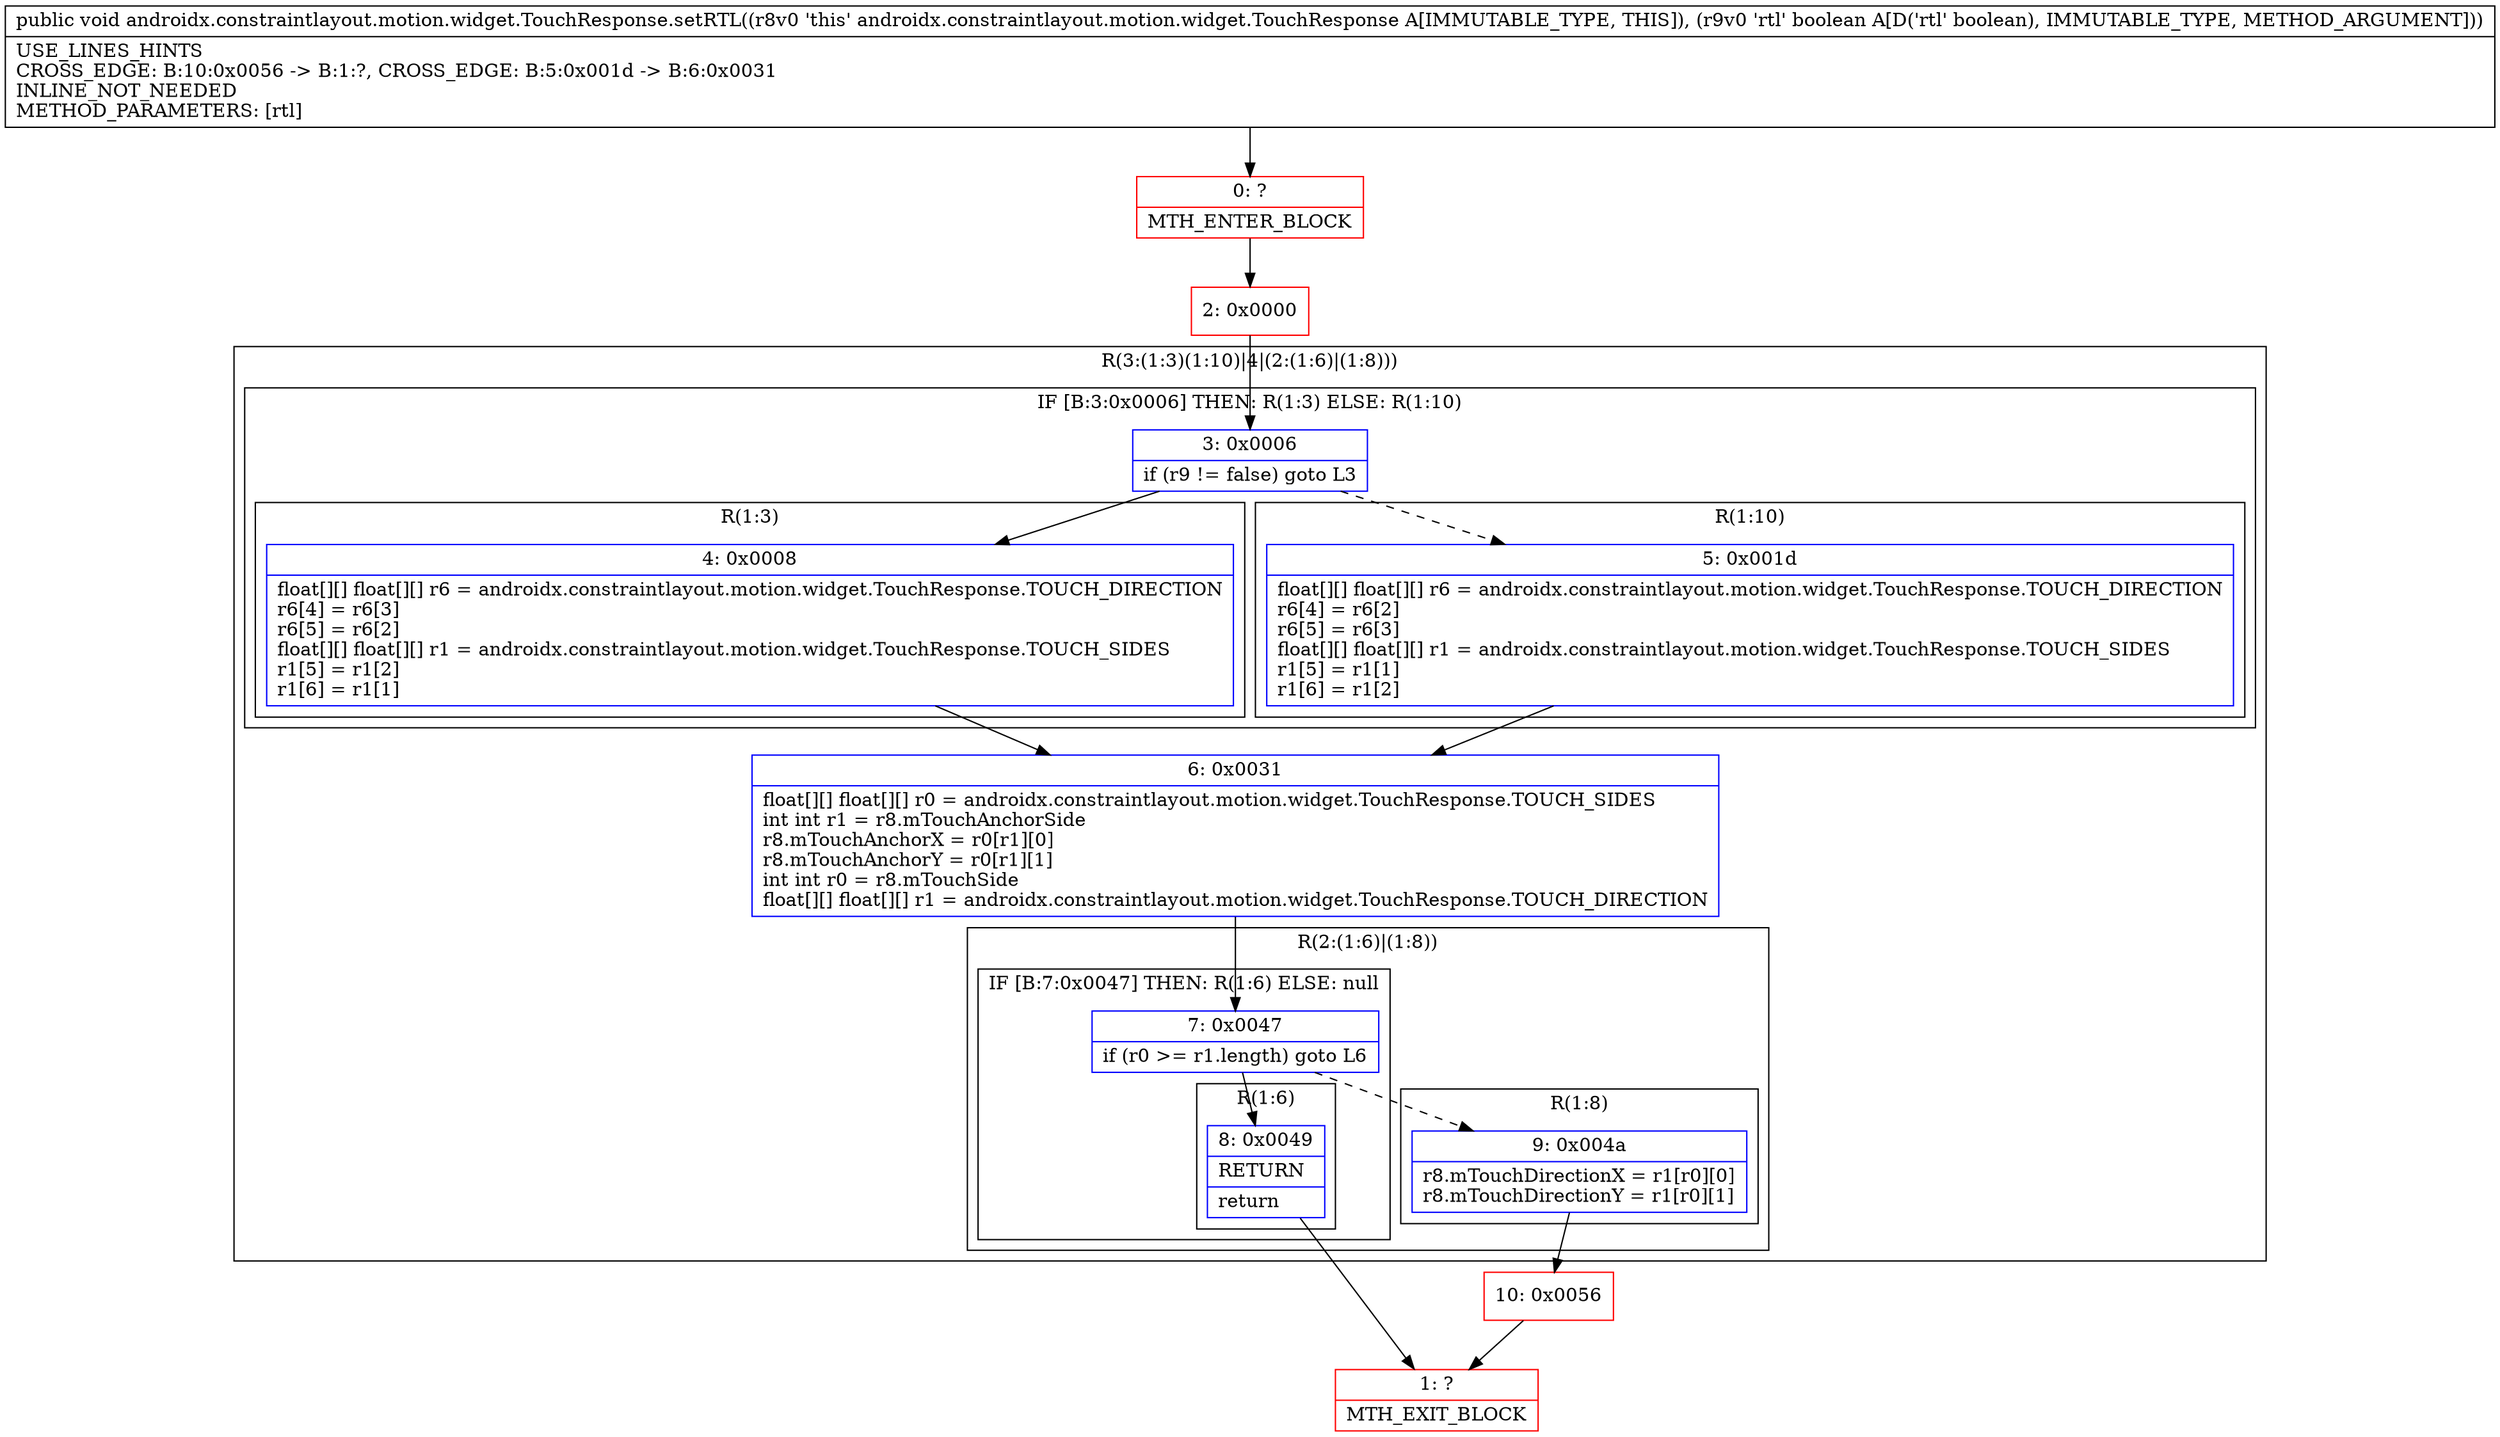 digraph "CFG forandroidx.constraintlayout.motion.widget.TouchResponse.setRTL(Z)V" {
subgraph cluster_Region_941185888 {
label = "R(3:(1:3)(1:10)|4|(2:(1:6)|(1:8)))";
node [shape=record,color=blue];
subgraph cluster_IfRegion_422671402 {
label = "IF [B:3:0x0006] THEN: R(1:3) ELSE: R(1:10)";
node [shape=record,color=blue];
Node_3 [shape=record,label="{3\:\ 0x0006|if (r9 != false) goto L3\l}"];
subgraph cluster_Region_1103580998 {
label = "R(1:3)";
node [shape=record,color=blue];
Node_4 [shape=record,label="{4\:\ 0x0008|float[][] float[][] r6 = androidx.constraintlayout.motion.widget.TouchResponse.TOUCH_DIRECTION\lr6[4] = r6[3]\lr6[5] = r6[2]\lfloat[][] float[][] r1 = androidx.constraintlayout.motion.widget.TouchResponse.TOUCH_SIDES\lr1[5] = r1[2]\lr1[6] = r1[1]\l}"];
}
subgraph cluster_Region_1895636889 {
label = "R(1:10)";
node [shape=record,color=blue];
Node_5 [shape=record,label="{5\:\ 0x001d|float[][] float[][] r6 = androidx.constraintlayout.motion.widget.TouchResponse.TOUCH_DIRECTION\lr6[4] = r6[2]\lr6[5] = r6[3]\lfloat[][] float[][] r1 = androidx.constraintlayout.motion.widget.TouchResponse.TOUCH_SIDES\lr1[5] = r1[1]\lr1[6] = r1[2]\l}"];
}
}
Node_6 [shape=record,label="{6\:\ 0x0031|float[][] float[][] r0 = androidx.constraintlayout.motion.widget.TouchResponse.TOUCH_SIDES\lint int r1 = r8.mTouchAnchorSide\lr8.mTouchAnchorX = r0[r1][0]\lr8.mTouchAnchorY = r0[r1][1]\lint int r0 = r8.mTouchSide\lfloat[][] float[][] r1 = androidx.constraintlayout.motion.widget.TouchResponse.TOUCH_DIRECTION\l}"];
subgraph cluster_Region_270301335 {
label = "R(2:(1:6)|(1:8))";
node [shape=record,color=blue];
subgraph cluster_IfRegion_729650490 {
label = "IF [B:7:0x0047] THEN: R(1:6) ELSE: null";
node [shape=record,color=blue];
Node_7 [shape=record,label="{7\:\ 0x0047|if (r0 \>= r1.length) goto L6\l}"];
subgraph cluster_Region_1543571938 {
label = "R(1:6)";
node [shape=record,color=blue];
Node_8 [shape=record,label="{8\:\ 0x0049|RETURN\l|return\l}"];
}
}
subgraph cluster_Region_1507758643 {
label = "R(1:8)";
node [shape=record,color=blue];
Node_9 [shape=record,label="{9\:\ 0x004a|r8.mTouchDirectionX = r1[r0][0]\lr8.mTouchDirectionY = r1[r0][1]\l}"];
}
}
}
Node_0 [shape=record,color=red,label="{0\:\ ?|MTH_ENTER_BLOCK\l}"];
Node_2 [shape=record,color=red,label="{2\:\ 0x0000}"];
Node_1 [shape=record,color=red,label="{1\:\ ?|MTH_EXIT_BLOCK\l}"];
Node_10 [shape=record,color=red,label="{10\:\ 0x0056}"];
MethodNode[shape=record,label="{public void androidx.constraintlayout.motion.widget.TouchResponse.setRTL((r8v0 'this' androidx.constraintlayout.motion.widget.TouchResponse A[IMMUTABLE_TYPE, THIS]), (r9v0 'rtl' boolean A[D('rtl' boolean), IMMUTABLE_TYPE, METHOD_ARGUMENT]))  | USE_LINES_HINTS\lCROSS_EDGE: B:10:0x0056 \-\> B:1:?, CROSS_EDGE: B:5:0x001d \-\> B:6:0x0031\lINLINE_NOT_NEEDED\lMETHOD_PARAMETERS: [rtl]\l}"];
MethodNode -> Node_0;Node_3 -> Node_4;
Node_3 -> Node_5[style=dashed];
Node_4 -> Node_6;
Node_5 -> Node_6;
Node_6 -> Node_7;
Node_7 -> Node_8;
Node_7 -> Node_9[style=dashed];
Node_8 -> Node_1;
Node_9 -> Node_10;
Node_0 -> Node_2;
Node_2 -> Node_3;
Node_10 -> Node_1;
}

